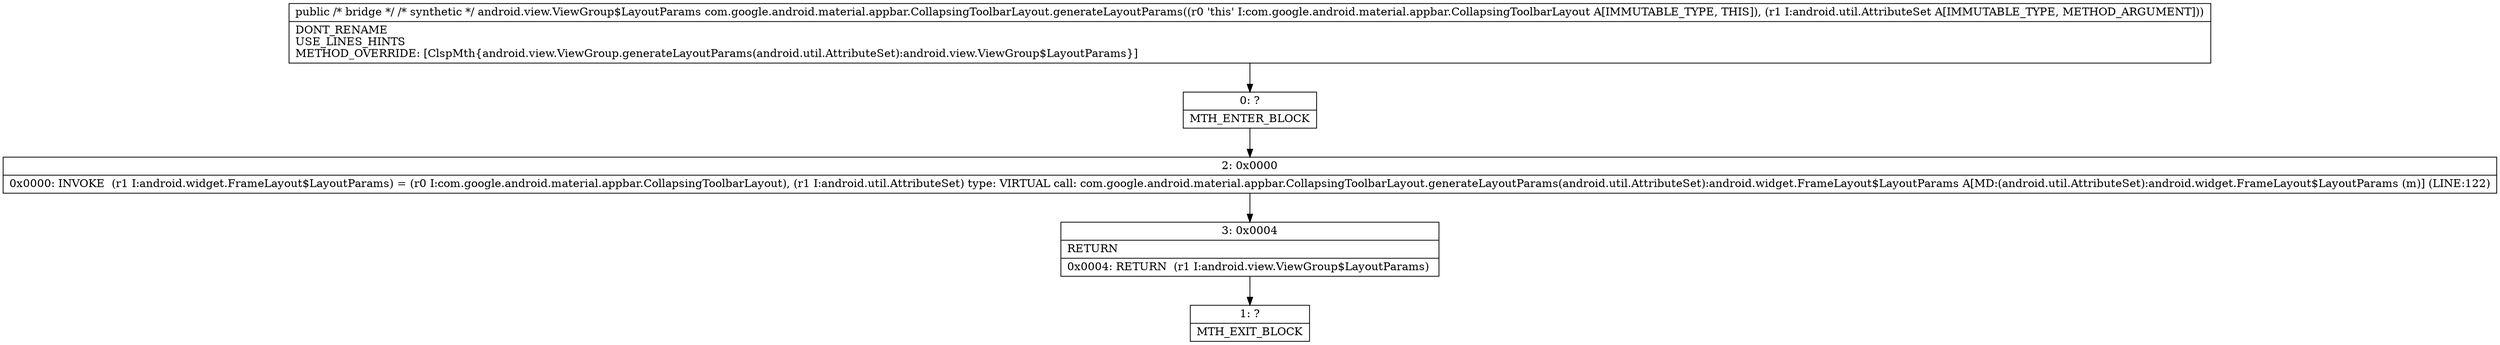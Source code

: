 digraph "CFG forcom.google.android.material.appbar.CollapsingToolbarLayout.generateLayoutParams(Landroid\/util\/AttributeSet;)Landroid\/view\/ViewGroup$LayoutParams;" {
Node_0 [shape=record,label="{0\:\ ?|MTH_ENTER_BLOCK\l}"];
Node_2 [shape=record,label="{2\:\ 0x0000|0x0000: INVOKE  (r1 I:android.widget.FrameLayout$LayoutParams) = (r0 I:com.google.android.material.appbar.CollapsingToolbarLayout), (r1 I:android.util.AttributeSet) type: VIRTUAL call: com.google.android.material.appbar.CollapsingToolbarLayout.generateLayoutParams(android.util.AttributeSet):android.widget.FrameLayout$LayoutParams A[MD:(android.util.AttributeSet):android.widget.FrameLayout$LayoutParams (m)] (LINE:122)\l}"];
Node_3 [shape=record,label="{3\:\ 0x0004|RETURN\l|0x0004: RETURN  (r1 I:android.view.ViewGroup$LayoutParams) \l}"];
Node_1 [shape=record,label="{1\:\ ?|MTH_EXIT_BLOCK\l}"];
MethodNode[shape=record,label="{public \/* bridge *\/ \/* synthetic *\/ android.view.ViewGroup$LayoutParams com.google.android.material.appbar.CollapsingToolbarLayout.generateLayoutParams((r0 'this' I:com.google.android.material.appbar.CollapsingToolbarLayout A[IMMUTABLE_TYPE, THIS]), (r1 I:android.util.AttributeSet A[IMMUTABLE_TYPE, METHOD_ARGUMENT]))  | DONT_RENAME\lUSE_LINES_HINTS\lMETHOD_OVERRIDE: [ClspMth\{android.view.ViewGroup.generateLayoutParams(android.util.AttributeSet):android.view.ViewGroup$LayoutParams\}]\l}"];
MethodNode -> Node_0;Node_0 -> Node_2;
Node_2 -> Node_3;
Node_3 -> Node_1;
}


